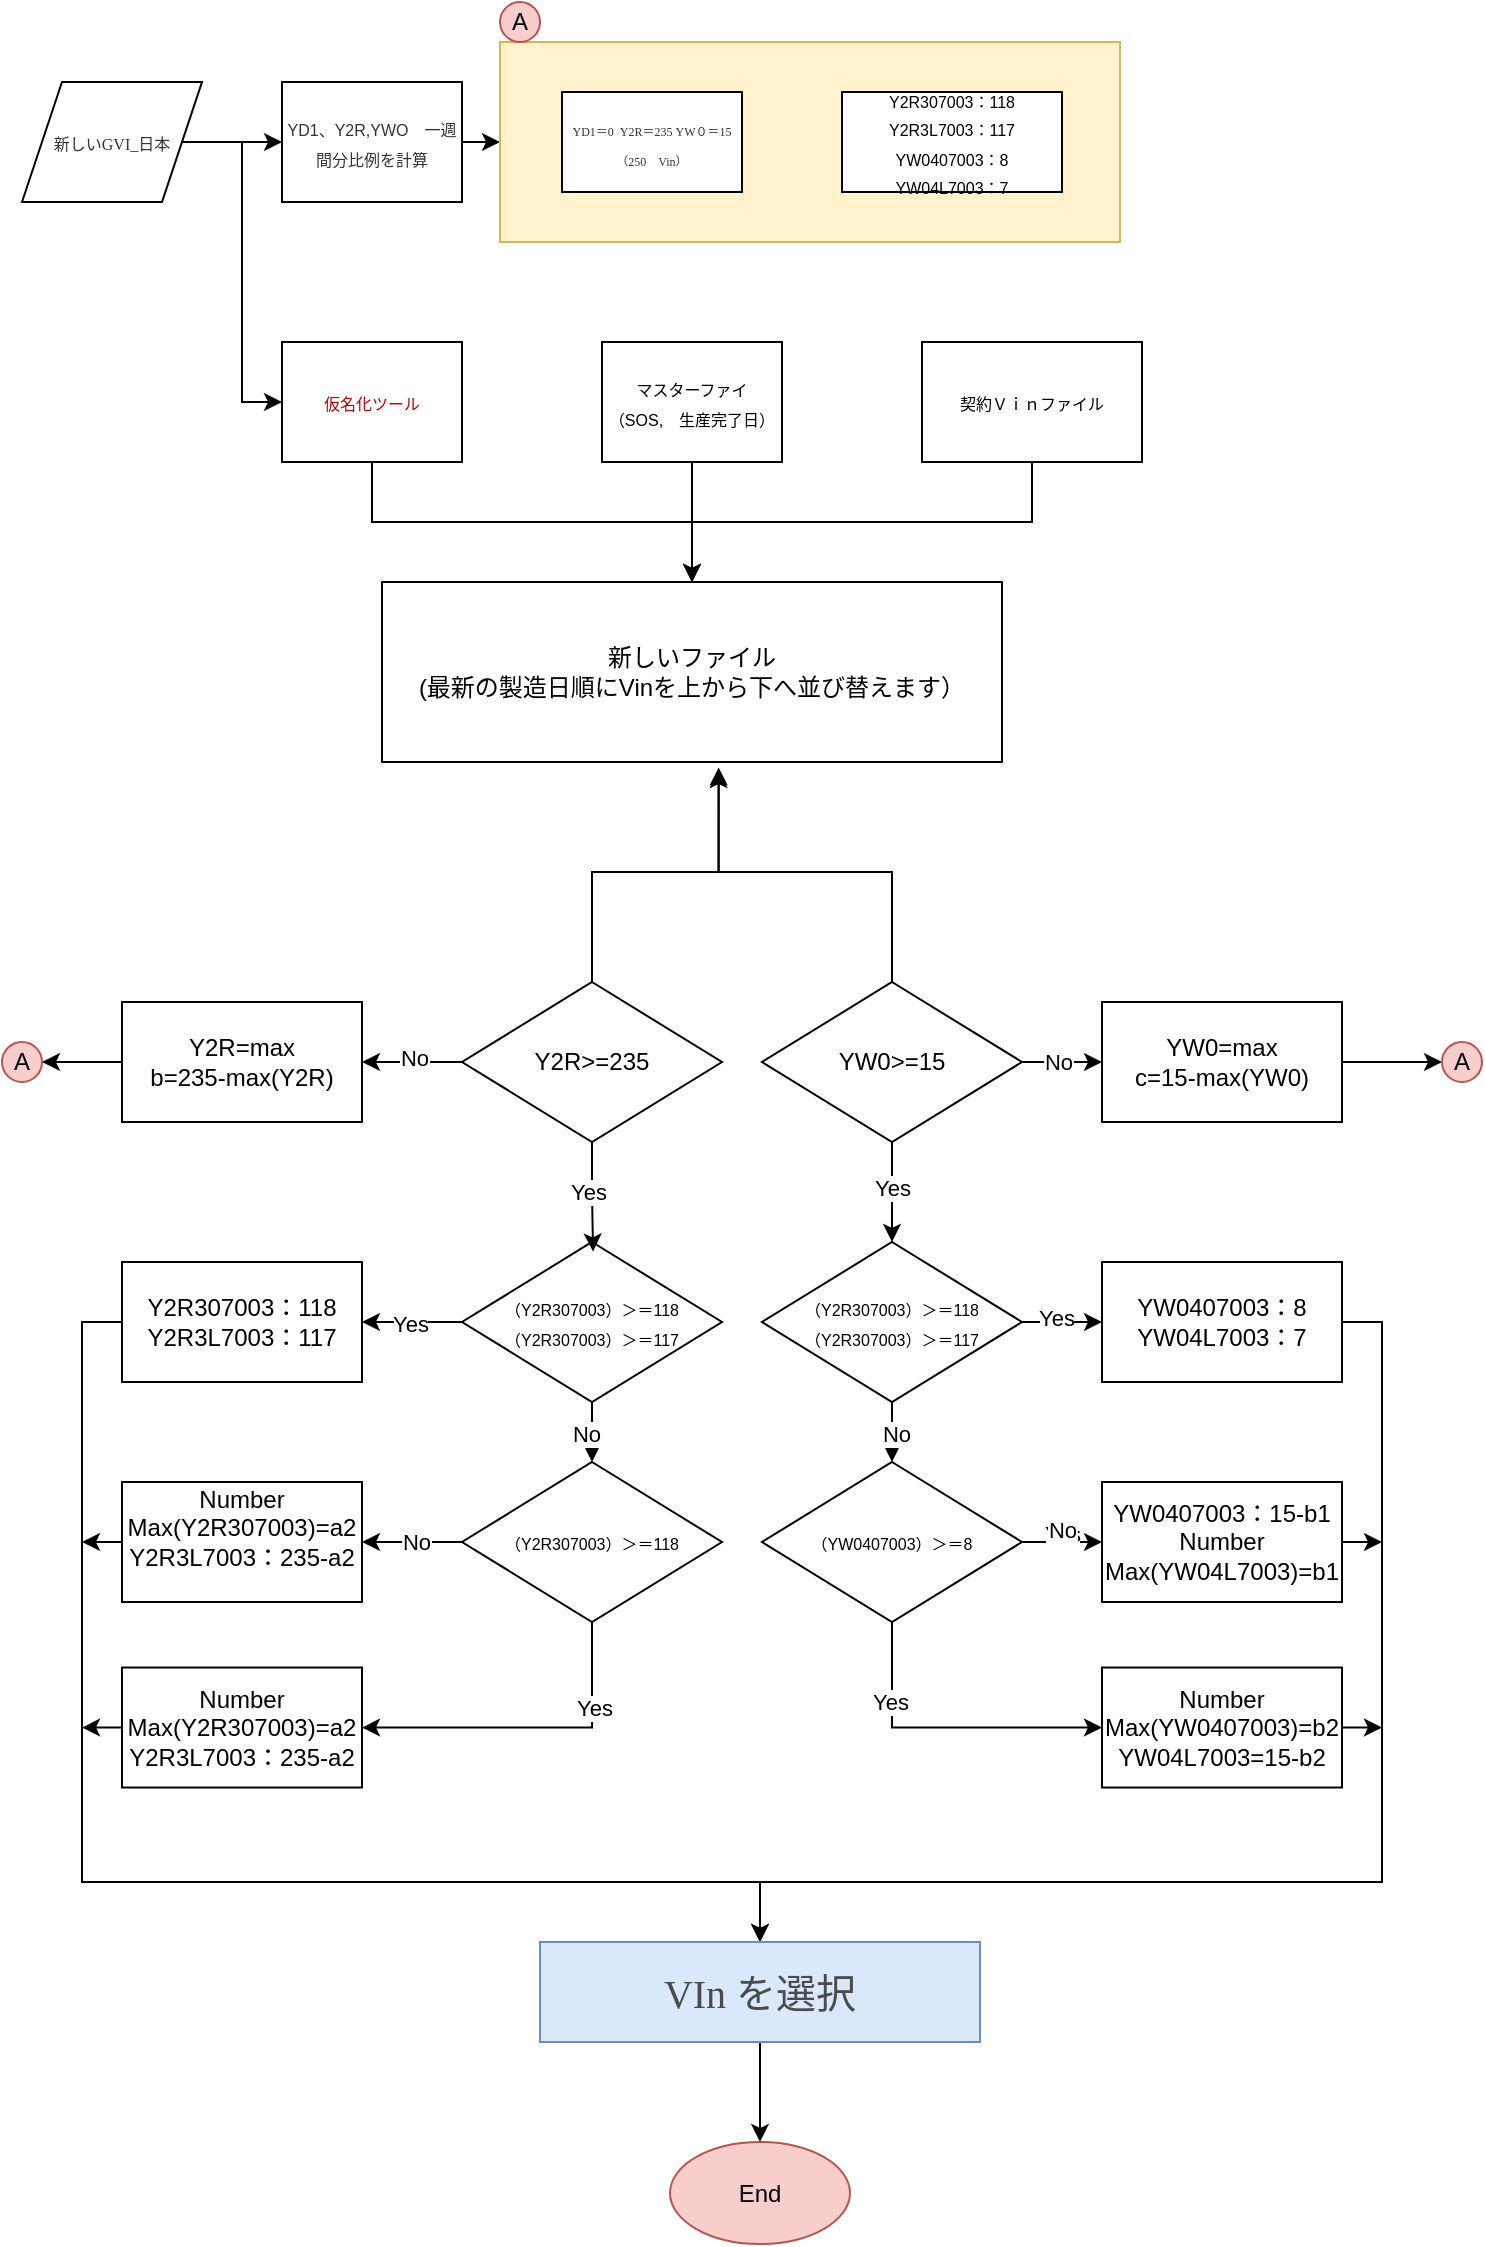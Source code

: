 <mxfile version="24.9.3">
  <diagram id="prtHgNgQTEPvFCAcTncT" name="Page-1">
    <mxGraphModel dx="989" dy="597" grid="1" gridSize="10" guides="1" tooltips="1" connect="1" arrows="1" fold="1" page="1" pageScale="1" pageWidth="827" pageHeight="1169" math="0" shadow="0">
      <root>
        <mxCell id="0" />
        <mxCell id="1" parent="0" />
        <mxCell id="XAqr80cx_UROCdp8eu2B-40" style="edgeStyle=orthogonalEdgeStyle;rounded=0;orthogonalLoop=1;jettySize=auto;html=1;exitX=1;exitY=0.5;exitDx=0;exitDy=0;entryX=0;entryY=0.5;entryDx=0;entryDy=0;" edge="1" parent="1" source="XAqr80cx_UROCdp8eu2B-3" target="XAqr80cx_UROCdp8eu2B-4">
          <mxGeometry relative="1" as="geometry" />
        </mxCell>
        <mxCell id="XAqr80cx_UROCdp8eu2B-42" style="edgeStyle=orthogonalEdgeStyle;rounded=0;orthogonalLoop=1;jettySize=auto;html=1;exitX=1;exitY=0.5;exitDx=0;exitDy=0;entryX=0;entryY=0.5;entryDx=0;entryDy=0;" edge="1" parent="1" source="XAqr80cx_UROCdp8eu2B-3" target="XAqr80cx_UROCdp8eu2B-11">
          <mxGeometry relative="1" as="geometry" />
        </mxCell>
        <mxCell id="XAqr80cx_UROCdp8eu2B-3" value="&lt;p data-pm-slice=&quot;1 1 [&amp;quot;tiptapChildEditor&amp;quot;,{&amp;quot;id&amp;quot;:&amp;quot;6178e4e1-38f4-4a3a-aa47-2137c63f4f08&amp;quot;,&amp;quot;entityid&amp;quot;:&amp;quot;&amp;quot;,&amp;quot;shapeId&amp;quot;:&amp;quot;ghHZQRfsKGh&amp;quot;,&amp;quot;textId&amp;quot;:&amp;quot;identifier&amp;quot;}]&quot; dir=&quot;ltr&quot;&gt;&lt;span style=&quot;color: rgba(0, 0, 0, 0.8); font-family: noto_regular;&quot;&gt;&lt;font style=&quot;font-size: 8px;&quot;&gt;新しいGVI_日本&lt;/font&gt;&lt;/span&gt;&lt;/p&gt;" style="shape=parallelogram;perimeter=parallelogramPerimeter;whiteSpace=wrap;html=1;fixedSize=1;" vertex="1" parent="1">
          <mxGeometry x="20" y="70" width="90" height="60" as="geometry" />
        </mxCell>
        <mxCell id="XAqr80cx_UROCdp8eu2B-41" style="edgeStyle=orthogonalEdgeStyle;rounded=0;orthogonalLoop=1;jettySize=auto;html=1;exitX=1;exitY=0.5;exitDx=0;exitDy=0;entryX=0;entryY=0.5;entryDx=0;entryDy=0;" edge="1" parent="1" source="XAqr80cx_UROCdp8eu2B-4" target="XAqr80cx_UROCdp8eu2B-21">
          <mxGeometry relative="1" as="geometry" />
        </mxCell>
        <mxCell id="XAqr80cx_UROCdp8eu2B-4" value="&lt;p dir=&quot;ltr&quot; style=&quot;text-align: center&quot;&gt;&lt;span style=&quot;color: rgba(0, 0, 0, 0.8); font-family: arial, helvetica, sans-serif;&quot;&gt;&lt;font style=&quot;font-size: 8px;&quot;&gt;YD1、Y2R,YWO　&lt;/font&gt;&lt;/span&gt;&lt;span style=&quot;font-size: 8px; color: rgba(0, 0, 0, 0.8); font-family: arial, helvetica, sans-serif; background-color: initial;&quot;&gt;一週間分&lt;/span&gt;&lt;span style=&quot;font-size: 8px; color: rgba(0, 0, 0, 0.8); font-family: arial, helvetica, sans-serif; background-color: initial;&quot;&gt;比例を計算&lt;/span&gt;&lt;/p&gt;" style="rounded=0;whiteSpace=wrap;html=1;" vertex="1" parent="1">
          <mxGeometry x="150" y="70" width="90" height="60" as="geometry" />
        </mxCell>
        <mxCell id="XAqr80cx_UROCdp8eu2B-43" style="edgeStyle=orthogonalEdgeStyle;rounded=0;orthogonalLoop=1;jettySize=auto;html=1;exitX=0.5;exitY=1;exitDx=0;exitDy=0;entryX=0.5;entryY=0;entryDx=0;entryDy=0;" edge="1" parent="1" source="XAqr80cx_UROCdp8eu2B-11" target="XAqr80cx_UROCdp8eu2B-16">
          <mxGeometry relative="1" as="geometry" />
        </mxCell>
        <mxCell id="XAqr80cx_UROCdp8eu2B-11" value="&lt;p dir=&quot;ltr&quot; style=&quot;text-align: center&quot;&gt;&lt;font face=&quot;arial, helvetica, sans-serif&quot; color=&quot;rgba(0, 0, 0, 0.8)&quot;&gt;&lt;span style=&quot;font-size: 8px;&quot;&gt;仮名化ツール&lt;/span&gt;&lt;/font&gt;&lt;br&gt;&lt;/p&gt;" style="rounded=0;whiteSpace=wrap;html=1;" vertex="1" parent="1">
          <mxGeometry x="150" y="200" width="90" height="60" as="geometry" />
        </mxCell>
        <mxCell id="XAqr80cx_UROCdp8eu2B-45" style="edgeStyle=orthogonalEdgeStyle;rounded=0;orthogonalLoop=1;jettySize=auto;html=1;exitX=0.5;exitY=1;exitDx=0;exitDy=0;entryX=0.5;entryY=0;entryDx=0;entryDy=0;" edge="1" parent="1" source="XAqr80cx_UROCdp8eu2B-13" target="XAqr80cx_UROCdp8eu2B-16">
          <mxGeometry relative="1" as="geometry" />
        </mxCell>
        <mxCell id="XAqr80cx_UROCdp8eu2B-13" value="&lt;p dir=&quot;ltr&quot; style=&quot;text-align: left;&quot;&gt;&lt;span style=&quot;font-size: 8px;&quot;&gt;契約Ｖｉｎファイル&lt;/span&gt;&lt;br&gt;&lt;/p&gt;" style="rounded=0;whiteSpace=wrap;html=1;" vertex="1" parent="1">
          <mxGeometry x="470" y="200" width="110" height="60" as="geometry" />
        </mxCell>
        <mxCell id="XAqr80cx_UROCdp8eu2B-44" style="edgeStyle=orthogonalEdgeStyle;rounded=0;orthogonalLoop=1;jettySize=auto;html=1;exitX=0.5;exitY=1;exitDx=0;exitDy=0;entryX=0.5;entryY=0;entryDx=0;entryDy=0;" edge="1" parent="1" source="XAqr80cx_UROCdp8eu2B-15" target="XAqr80cx_UROCdp8eu2B-16">
          <mxGeometry relative="1" as="geometry" />
        </mxCell>
        <mxCell id="XAqr80cx_UROCdp8eu2B-15" value="&lt;p dir=&quot;ltr&quot; style=&quot;text-align: center&quot;&gt;&lt;font style=&quot;font-size: 8px;&quot;&gt;&lt;span style=&quot;text-align: left;&quot;&gt;マスターファイ&lt;/span&gt;&lt;br style=&quot;padding: 0px; margin: 0px; text-align: left;&quot;&gt;&lt;span style=&quot;text-align: left;&quot;&gt;（SOS,　生産完了日）&lt;/span&gt;&lt;/font&gt;&lt;br&gt;&lt;/p&gt;" style="rounded=0;whiteSpace=wrap;html=1;" vertex="1" parent="1">
          <mxGeometry x="310" y="200" width="90" height="60" as="geometry" />
        </mxCell>
        <mxCell id="XAqr80cx_UROCdp8eu2B-16" value="&lt;div&gt;新しいファイル&lt;/div&gt;&lt;div&gt;(最新の製造日順にVinを上から下へ並び替えます）&lt;/div&gt;" style="rounded=0;whiteSpace=wrap;html=1;" vertex="1" parent="1">
          <mxGeometry x="200" y="320" width="310" height="90" as="geometry" />
        </mxCell>
        <mxCell id="XAqr80cx_UROCdp8eu2B-31" style="edgeStyle=orthogonalEdgeStyle;rounded=0;orthogonalLoop=1;jettySize=auto;html=1;exitX=0;exitY=0.5;exitDx=0;exitDy=0;entryX=1;entryY=0.5;entryDx=0;entryDy=0;" edge="1" parent="1" source="XAqr80cx_UROCdp8eu2B-17" target="XAqr80cx_UROCdp8eu2B-18">
          <mxGeometry relative="1" as="geometry" />
        </mxCell>
        <mxCell id="XAqr80cx_UROCdp8eu2B-32" value="No" style="edgeLabel;html=1;align=center;verticalAlign=middle;resizable=0;points=[];" vertex="1" connectable="0" parent="XAqr80cx_UROCdp8eu2B-31">
          <mxGeometry x="-0.019" y="-2" relative="1" as="geometry">
            <mxPoint as="offset" />
          </mxGeometry>
        </mxCell>
        <mxCell id="XAqr80cx_UROCdp8eu2B-17" value="Y2R&amp;gt;=235" style="rhombus;whiteSpace=wrap;html=1;" vertex="1" parent="1">
          <mxGeometry x="240" y="520" width="130" height="80" as="geometry" />
        </mxCell>
        <mxCell id="XAqr80cx_UROCdp8eu2B-35" style="edgeStyle=orthogonalEdgeStyle;rounded=0;orthogonalLoop=1;jettySize=auto;html=1;exitX=0;exitY=0.5;exitDx=0;exitDy=0;entryX=1;entryY=0.5;entryDx=0;entryDy=0;" edge="1" parent="1" source="XAqr80cx_UROCdp8eu2B-18" target="XAqr80cx_UROCdp8eu2B-26">
          <mxGeometry relative="1" as="geometry" />
        </mxCell>
        <mxCell id="XAqr80cx_UROCdp8eu2B-18" value="Y2R=max&lt;div&gt;b=235-max(Y2R)&lt;/div&gt;" style="rounded=0;whiteSpace=wrap;html=1;" vertex="1" parent="1">
          <mxGeometry x="70" y="530" width="120" height="60" as="geometry" />
        </mxCell>
        <mxCell id="XAqr80cx_UROCdp8eu2B-37" style="edgeStyle=orthogonalEdgeStyle;rounded=0;orthogonalLoop=1;jettySize=auto;html=1;exitX=1;exitY=0.5;exitDx=0;exitDy=0;entryX=0;entryY=0.5;entryDx=0;entryDy=0;" edge="1" parent="1" source="XAqr80cx_UROCdp8eu2B-19" target="XAqr80cx_UROCdp8eu2B-20">
          <mxGeometry relative="1" as="geometry" />
        </mxCell>
        <mxCell id="XAqr80cx_UROCdp8eu2B-39" value="No" style="edgeLabel;html=1;align=center;verticalAlign=middle;resizable=0;points=[];" vertex="1" connectable="0" parent="XAqr80cx_UROCdp8eu2B-37">
          <mxGeometry x="-0.088" relative="1" as="geometry">
            <mxPoint as="offset" />
          </mxGeometry>
        </mxCell>
        <mxCell id="XAqr80cx_UROCdp8eu2B-66" style="edgeStyle=orthogonalEdgeStyle;rounded=0;orthogonalLoop=1;jettySize=auto;html=1;exitX=0.5;exitY=1;exitDx=0;exitDy=0;entryX=0.5;entryY=0;entryDx=0;entryDy=0;" edge="1" parent="1" source="XAqr80cx_UROCdp8eu2B-19" target="XAqr80cx_UROCdp8eu2B-47">
          <mxGeometry relative="1" as="geometry" />
        </mxCell>
        <mxCell id="XAqr80cx_UROCdp8eu2B-67" value="Yes" style="edgeLabel;html=1;align=center;verticalAlign=middle;resizable=0;points=[];" vertex="1" connectable="0" parent="XAqr80cx_UROCdp8eu2B-66">
          <mxGeometry x="-0.108" relative="1" as="geometry">
            <mxPoint as="offset" />
          </mxGeometry>
        </mxCell>
        <mxCell id="XAqr80cx_UROCdp8eu2B-19" value="YW0&amp;gt;=15" style="rhombus;whiteSpace=wrap;html=1;" vertex="1" parent="1">
          <mxGeometry x="390" y="520" width="130" height="80" as="geometry" />
        </mxCell>
        <mxCell id="XAqr80cx_UROCdp8eu2B-36" style="edgeStyle=orthogonalEdgeStyle;rounded=0;orthogonalLoop=1;jettySize=auto;html=1;exitX=1;exitY=0.5;exitDx=0;exitDy=0;entryX=0;entryY=0.5;entryDx=0;entryDy=0;" edge="1" parent="1" source="XAqr80cx_UROCdp8eu2B-20" target="XAqr80cx_UROCdp8eu2B-27">
          <mxGeometry relative="1" as="geometry" />
        </mxCell>
        <mxCell id="XAqr80cx_UROCdp8eu2B-20" value="YW0=max&lt;div&gt;c=15-max(YW0)&lt;/div&gt;" style="rounded=0;whiteSpace=wrap;html=1;" vertex="1" parent="1">
          <mxGeometry x="560" y="530" width="120" height="60" as="geometry" />
        </mxCell>
        <mxCell id="XAqr80cx_UROCdp8eu2B-24" value="" style="group" vertex="1" connectable="0" parent="1">
          <mxGeometry x="259" y="50" width="310" height="100" as="geometry" />
        </mxCell>
        <mxCell id="XAqr80cx_UROCdp8eu2B-21" value="" style="rounded=0;whiteSpace=wrap;html=1;fillColor=#fff2cc;strokeColor=#d6b656;" vertex="1" parent="XAqr80cx_UROCdp8eu2B-24">
          <mxGeometry width="310" height="100" as="geometry" />
        </mxCell>
        <mxCell id="XAqr80cx_UROCdp8eu2B-22" value="&lt;p dir=&quot;ltr&quot; style=&quot;text-align: center&quot;&gt;&lt;span style=&quot;font-size: 8px; text-align: left;&quot;&gt;Y2R307003：118&lt;/span&gt;&lt;br style=&quot;padding: 0px; margin: 0px; font-size: 8px; text-align: left;&quot;&gt;&lt;span style=&quot;font-size: 8px; text-align: left;&quot;&gt;Y2R3L7003：117&lt;/span&gt;&lt;br style=&quot;padding: 0px; margin: 0px; font-size: 8px; text-align: left;&quot;&gt;&lt;span style=&quot;font-size: 8px; text-align: left;&quot;&gt;YW0407003：8&lt;/span&gt;&lt;br style=&quot;padding: 0px; margin: 0px; font-size: 8px; text-align: left;&quot;&gt;&lt;span style=&quot;font-size: 8px; text-align: left;&quot;&gt;YW04L7003：7&lt;/span&gt;&lt;br&gt;&lt;/p&gt;" style="rounded=0;whiteSpace=wrap;html=1;" vertex="1" parent="XAqr80cx_UROCdp8eu2B-24">
          <mxGeometry x="171" y="25" width="110" height="50" as="geometry" />
        </mxCell>
        <mxCell id="XAqr80cx_UROCdp8eu2B-23" value="&lt;p dir=&quot;ltr&quot; style=&quot;text-align: center&quot;&gt;&lt;font style=&quot;font-size: 6px;&quot;&gt;&lt;span style=&quot;color: rgba(0, 0, 0, 0.8); font-family: noto_regular;&quot;&gt;YD1＝0&amp;nbsp;&amp;nbsp;&lt;/span&gt;&lt;span style=&quot;background-color: initial; color: rgba(0, 0, 0, 0.8); font-family: noto_regular;&quot;&gt;Y2R＝235&amp;nbsp;&lt;/span&gt;&lt;/font&gt;&lt;span style=&quot;font-size: 6px; background-color: initial; color: rgba(0, 0, 0, 0.8); font-family: noto_regular;&quot;&gt;YW０＝15&lt;/span&gt;&lt;span style=&quot;font-size: 6px; background-color: initial; color: rgba(0, 0, 0, 0.8); font-family: noto_regular;&quot;&gt;（250　Vin）&lt;/span&gt;&lt;/p&gt;" style="rounded=0;whiteSpace=wrap;html=1;" vertex="1" parent="XAqr80cx_UROCdp8eu2B-24">
          <mxGeometry x="31" y="25" width="90" height="50" as="geometry" />
        </mxCell>
        <mxCell id="XAqr80cx_UROCdp8eu2B-25" value="A" style="ellipse;whiteSpace=wrap;html=1;aspect=fixed;fillColor=#f8cecc;strokeColor=#b85450;" vertex="1" parent="1">
          <mxGeometry x="259" y="30" width="20" height="20" as="geometry" />
        </mxCell>
        <mxCell id="XAqr80cx_UROCdp8eu2B-26" value="A" style="ellipse;whiteSpace=wrap;html=1;aspect=fixed;fillColor=#f8cecc;strokeColor=#b85450;" vertex="1" parent="1">
          <mxGeometry x="10" y="550" width="20" height="20" as="geometry" />
        </mxCell>
        <mxCell id="XAqr80cx_UROCdp8eu2B-27" value="A" style="ellipse;whiteSpace=wrap;html=1;aspect=fixed;fillColor=#f8cecc;strokeColor=#b85450;" vertex="1" parent="1">
          <mxGeometry x="730" y="550" width="20" height="20" as="geometry" />
        </mxCell>
        <mxCell id="XAqr80cx_UROCdp8eu2B-33" style="edgeStyle=orthogonalEdgeStyle;rounded=0;orthogonalLoop=1;jettySize=auto;html=1;exitX=0.5;exitY=0;exitDx=0;exitDy=0;entryX=0.543;entryY=1.045;entryDx=0;entryDy=0;entryPerimeter=0;" edge="1" parent="1" source="XAqr80cx_UROCdp8eu2B-17" target="XAqr80cx_UROCdp8eu2B-16">
          <mxGeometry relative="1" as="geometry" />
        </mxCell>
        <mxCell id="XAqr80cx_UROCdp8eu2B-34" style="edgeStyle=orthogonalEdgeStyle;rounded=0;orthogonalLoop=1;jettySize=auto;html=1;exitX=0.5;exitY=0;exitDx=0;exitDy=0;entryX=0.543;entryY=1.03;entryDx=0;entryDy=0;entryPerimeter=0;" edge="1" parent="1" source="XAqr80cx_UROCdp8eu2B-19" target="XAqr80cx_UROCdp8eu2B-16">
          <mxGeometry relative="1" as="geometry" />
        </mxCell>
        <mxCell id="XAqr80cx_UROCdp8eu2B-58" style="edgeStyle=orthogonalEdgeStyle;rounded=0;orthogonalLoop=1;jettySize=auto;html=1;exitX=0;exitY=0.5;exitDx=0;exitDy=0;entryX=1;entryY=0.5;entryDx=0;entryDy=0;" edge="1" parent="1" source="XAqr80cx_UROCdp8eu2B-46" target="XAqr80cx_UROCdp8eu2B-49">
          <mxGeometry relative="1" as="geometry" />
        </mxCell>
        <mxCell id="XAqr80cx_UROCdp8eu2B-59" value="Yes" style="edgeLabel;html=1;align=center;verticalAlign=middle;resizable=0;points=[];" vertex="1" connectable="0" parent="XAqr80cx_UROCdp8eu2B-58">
          <mxGeometry x="0.05" y="1" relative="1" as="geometry">
            <mxPoint as="offset" />
          </mxGeometry>
        </mxCell>
        <mxCell id="XAqr80cx_UROCdp8eu2B-60" style="edgeStyle=orthogonalEdgeStyle;rounded=0;orthogonalLoop=1;jettySize=auto;html=1;exitX=0.5;exitY=1;exitDx=0;exitDy=0;entryX=0.5;entryY=0;entryDx=0;entryDy=0;" edge="1" parent="1" source="XAqr80cx_UROCdp8eu2B-46" target="XAqr80cx_UROCdp8eu2B-48">
          <mxGeometry relative="1" as="geometry" />
        </mxCell>
        <mxCell id="XAqr80cx_UROCdp8eu2B-61" value="No" style="edgeLabel;html=1;align=center;verticalAlign=middle;resizable=0;points=[];" vertex="1" connectable="0" parent="XAqr80cx_UROCdp8eu2B-60">
          <mxGeometry x="0.054" y="-3" relative="1" as="geometry">
            <mxPoint as="offset" />
          </mxGeometry>
        </mxCell>
        <mxCell id="XAqr80cx_UROCdp8eu2B-46" value="&lt;div&gt;&lt;font style=&quot;font-size: 8px;&quot;&gt;（Y2R307003）＞＝118&lt;/font&gt;&lt;/div&gt;&lt;div&gt;&lt;font style=&quot;font-size: 8px;&quot;&gt;（Y2R307003）＞＝117&lt;/font&gt;&lt;/div&gt;" style="rhombus;whiteSpace=wrap;html=1;" vertex="1" parent="1">
          <mxGeometry x="240" y="650" width="130" height="80" as="geometry" />
        </mxCell>
        <mxCell id="XAqr80cx_UROCdp8eu2B-68" style="edgeStyle=orthogonalEdgeStyle;rounded=0;orthogonalLoop=1;jettySize=auto;html=1;exitX=1;exitY=0.5;exitDx=0;exitDy=0;entryX=0;entryY=0.5;entryDx=0;entryDy=0;" edge="1" parent="1" source="XAqr80cx_UROCdp8eu2B-47" target="XAqr80cx_UROCdp8eu2B-51">
          <mxGeometry relative="1" as="geometry" />
        </mxCell>
        <mxCell id="XAqr80cx_UROCdp8eu2B-69" value="Yes" style="edgeLabel;html=1;align=center;verticalAlign=middle;resizable=0;points=[];" vertex="1" connectable="0" parent="XAqr80cx_UROCdp8eu2B-68">
          <mxGeometry x="-0.14" y="2" relative="1" as="geometry">
            <mxPoint as="offset" />
          </mxGeometry>
        </mxCell>
        <mxCell id="XAqr80cx_UROCdp8eu2B-70" style="edgeStyle=orthogonalEdgeStyle;rounded=0;orthogonalLoop=1;jettySize=auto;html=1;exitX=0.5;exitY=1;exitDx=0;exitDy=0;entryX=0.5;entryY=0;entryDx=0;entryDy=0;" edge="1" parent="1" source="XAqr80cx_UROCdp8eu2B-47" target="XAqr80cx_UROCdp8eu2B-53">
          <mxGeometry relative="1" as="geometry" />
        </mxCell>
        <mxCell id="XAqr80cx_UROCdp8eu2B-71" value="No" style="edgeLabel;html=1;align=center;verticalAlign=middle;resizable=0;points=[];" vertex="1" connectable="0" parent="XAqr80cx_UROCdp8eu2B-70">
          <mxGeometry x="0.054" y="2" relative="1" as="geometry">
            <mxPoint as="offset" />
          </mxGeometry>
        </mxCell>
        <mxCell id="XAqr80cx_UROCdp8eu2B-47" value="&lt;div&gt;&lt;font style=&quot;font-size: 8px;&quot;&gt;（Y2R307003）＞＝118&lt;/font&gt;&lt;/div&gt;&lt;div&gt;&lt;font style=&quot;font-size: 8px;&quot;&gt;（Y2R307003）＞＝117&lt;/font&gt;&lt;/div&gt;" style="rhombus;whiteSpace=wrap;html=1;" vertex="1" parent="1">
          <mxGeometry x="390" y="650" width="130" height="80" as="geometry" />
        </mxCell>
        <mxCell id="XAqr80cx_UROCdp8eu2B-62" style="edgeStyle=orthogonalEdgeStyle;rounded=0;orthogonalLoop=1;jettySize=auto;html=1;exitX=0;exitY=0.5;exitDx=0;exitDy=0;entryX=1;entryY=0.5;entryDx=0;entryDy=0;" edge="1" parent="1" source="XAqr80cx_UROCdp8eu2B-48" target="XAqr80cx_UROCdp8eu2B-50">
          <mxGeometry relative="1" as="geometry" />
        </mxCell>
        <mxCell id="XAqr80cx_UROCdp8eu2B-63" value="No" style="edgeLabel;html=1;align=center;verticalAlign=middle;resizable=0;points=[];" vertex="1" connectable="0" parent="XAqr80cx_UROCdp8eu2B-62">
          <mxGeometry x="-0.088" relative="1" as="geometry">
            <mxPoint as="offset" />
          </mxGeometry>
        </mxCell>
        <mxCell id="XAqr80cx_UROCdp8eu2B-64" style="edgeStyle=orthogonalEdgeStyle;rounded=0;orthogonalLoop=1;jettySize=auto;html=1;exitX=0.5;exitY=1;exitDx=0;exitDy=0;entryX=1;entryY=0.5;entryDx=0;entryDy=0;" edge="1" parent="1" source="XAqr80cx_UROCdp8eu2B-48" target="XAqr80cx_UROCdp8eu2B-55">
          <mxGeometry relative="1" as="geometry" />
        </mxCell>
        <mxCell id="XAqr80cx_UROCdp8eu2B-65" value="Yes" style="edgeLabel;html=1;align=center;verticalAlign=middle;resizable=0;points=[];" vertex="1" connectable="0" parent="XAqr80cx_UROCdp8eu2B-64">
          <mxGeometry x="-0.49" y="1" relative="1" as="geometry">
            <mxPoint as="offset" />
          </mxGeometry>
        </mxCell>
        <mxCell id="XAqr80cx_UROCdp8eu2B-48" value="&lt;span style=&quot;font-size: 8px;&quot;&gt;（Y2R307003）＞＝118&lt;/span&gt;" style="rhombus;whiteSpace=wrap;html=1;" vertex="1" parent="1">
          <mxGeometry x="240" y="760" width="130" height="80" as="geometry" />
        </mxCell>
        <mxCell id="XAqr80cx_UROCdp8eu2B-81" style="edgeStyle=orthogonalEdgeStyle;rounded=0;orthogonalLoop=1;jettySize=auto;html=1;exitX=0;exitY=0.5;exitDx=0;exitDy=0;entryX=0.5;entryY=0;entryDx=0;entryDy=0;" edge="1" parent="1" source="XAqr80cx_UROCdp8eu2B-49" target="XAqr80cx_UROCdp8eu2B-77">
          <mxGeometry relative="1" as="geometry">
            <Array as="points">
              <mxPoint x="50" y="690" />
              <mxPoint x="50" y="970" />
              <mxPoint x="389" y="970" />
            </Array>
          </mxGeometry>
        </mxCell>
        <mxCell id="XAqr80cx_UROCdp8eu2B-49" value="&lt;div&gt;Y2R307003：118&lt;/div&gt;&lt;div&gt;Y2R3L7003：117&lt;/div&gt;" style="rounded=0;whiteSpace=wrap;html=1;" vertex="1" parent="1">
          <mxGeometry x="70" y="660" width="120" height="60" as="geometry" />
        </mxCell>
        <mxCell id="XAqr80cx_UROCdp8eu2B-82" style="edgeStyle=orthogonalEdgeStyle;rounded=0;orthogonalLoop=1;jettySize=auto;html=1;exitX=0;exitY=0.5;exitDx=0;exitDy=0;" edge="1" parent="1" source="XAqr80cx_UROCdp8eu2B-50">
          <mxGeometry relative="1" as="geometry">
            <mxPoint x="50" y="800.241" as="targetPoint" />
          </mxGeometry>
        </mxCell>
        <mxCell id="XAqr80cx_UROCdp8eu2B-50" value="&lt;div&gt;Number Max(Y2R307003)=a2&lt;/div&gt;&lt;div&gt;Y2R3L7003：235-a2&lt;/div&gt;&lt;div&gt;&lt;br&gt;&lt;/div&gt;" style="rounded=0;whiteSpace=wrap;html=1;" vertex="1" parent="1">
          <mxGeometry x="70" y="770" width="120" height="60" as="geometry" />
        </mxCell>
        <mxCell id="XAqr80cx_UROCdp8eu2B-78" style="edgeStyle=orthogonalEdgeStyle;rounded=0;orthogonalLoop=1;jettySize=auto;html=1;exitX=1;exitY=0.5;exitDx=0;exitDy=0;" edge="1" parent="1" source="XAqr80cx_UROCdp8eu2B-51" target="XAqr80cx_UROCdp8eu2B-77">
          <mxGeometry relative="1" as="geometry">
            <Array as="points">
              <mxPoint x="700" y="690" />
              <mxPoint x="700" y="970" />
              <mxPoint x="389" y="970" />
            </Array>
          </mxGeometry>
        </mxCell>
        <mxCell id="XAqr80cx_UROCdp8eu2B-51" value="&lt;div&gt;YW0407003：8&lt;/div&gt;&lt;div&gt;YW04L7003：7&lt;/div&gt;" style="rounded=0;whiteSpace=wrap;html=1;" vertex="1" parent="1">
          <mxGeometry x="560" y="660" width="120" height="60" as="geometry" />
        </mxCell>
        <mxCell id="XAqr80cx_UROCdp8eu2B-79" style="edgeStyle=orthogonalEdgeStyle;rounded=0;orthogonalLoop=1;jettySize=auto;html=1;exitX=1;exitY=0.5;exitDx=0;exitDy=0;" edge="1" parent="1" source="XAqr80cx_UROCdp8eu2B-52">
          <mxGeometry relative="1" as="geometry">
            <mxPoint x="700.0" y="800.241" as="targetPoint" />
          </mxGeometry>
        </mxCell>
        <mxCell id="XAqr80cx_UROCdp8eu2B-52" value="&lt;div&gt;YW0407003：15-b1&lt;/div&gt;&lt;div&gt;Number Max(YW04L7003)=b1&lt;/div&gt;" style="rounded=0;whiteSpace=wrap;html=1;" vertex="1" parent="1">
          <mxGeometry x="560" y="770" width="120" height="60" as="geometry" />
        </mxCell>
        <mxCell id="XAqr80cx_UROCdp8eu2B-72" style="edgeStyle=orthogonalEdgeStyle;rounded=0;orthogonalLoop=1;jettySize=auto;html=1;exitX=1;exitY=0.5;exitDx=0;exitDy=0;entryX=0;entryY=0.5;entryDx=0;entryDy=0;" edge="1" parent="1" source="XAqr80cx_UROCdp8eu2B-53" target="XAqr80cx_UROCdp8eu2B-52">
          <mxGeometry relative="1" as="geometry" />
        </mxCell>
        <mxCell id="XAqr80cx_UROCdp8eu2B-73" value="Yes" style="edgeLabel;html=1;align=center;verticalAlign=middle;resizable=0;points=[];" vertex="1" connectable="0" parent="XAqr80cx_UROCdp8eu2B-72">
          <mxGeometry x="-0.036" y="4" relative="1" as="geometry">
            <mxPoint as="offset" />
          </mxGeometry>
        </mxCell>
        <mxCell id="XAqr80cx_UROCdp8eu2B-76" value="No" style="edgeLabel;html=1;align=center;verticalAlign=middle;resizable=0;points=[];" vertex="1" connectable="0" parent="XAqr80cx_UROCdp8eu2B-72">
          <mxGeometry x="-0.002" y="6" relative="1" as="geometry">
            <mxPoint as="offset" />
          </mxGeometry>
        </mxCell>
        <mxCell id="XAqr80cx_UROCdp8eu2B-74" style="edgeStyle=orthogonalEdgeStyle;rounded=0;orthogonalLoop=1;jettySize=auto;html=1;exitX=0.5;exitY=1;exitDx=0;exitDy=0;entryX=0;entryY=0.5;entryDx=0;entryDy=0;" edge="1" parent="1" source="XAqr80cx_UROCdp8eu2B-53" target="XAqr80cx_UROCdp8eu2B-54">
          <mxGeometry relative="1" as="geometry" />
        </mxCell>
        <mxCell id="XAqr80cx_UROCdp8eu2B-75" value="Yes" style="edgeLabel;html=1;align=center;verticalAlign=middle;resizable=0;points=[];" vertex="1" connectable="0" parent="XAqr80cx_UROCdp8eu2B-74">
          <mxGeometry x="-0.492" y="-1" relative="1" as="geometry">
            <mxPoint as="offset" />
          </mxGeometry>
        </mxCell>
        <mxCell id="XAqr80cx_UROCdp8eu2B-53" value="&lt;span style=&quot;font-size: 8px;&quot;&gt;（YW0407003）＞＝8&lt;/span&gt;" style="rhombus;whiteSpace=wrap;html=1;" vertex="1" parent="1">
          <mxGeometry x="390" y="760" width="130" height="80" as="geometry" />
        </mxCell>
        <mxCell id="XAqr80cx_UROCdp8eu2B-80" style="edgeStyle=orthogonalEdgeStyle;rounded=0;orthogonalLoop=1;jettySize=auto;html=1;exitX=1;exitY=0.5;exitDx=0;exitDy=0;" edge="1" parent="1" source="XAqr80cx_UROCdp8eu2B-54">
          <mxGeometry relative="1" as="geometry">
            <mxPoint x="700.0" y="892.655" as="targetPoint" />
          </mxGeometry>
        </mxCell>
        <mxCell id="XAqr80cx_UROCdp8eu2B-54" value="&lt;div&gt;Number Max(YW0407003)=b2&lt;/div&gt;&lt;div&gt;YW04L7003=15-b2&lt;/div&gt;" style="rounded=0;whiteSpace=wrap;html=1;" vertex="1" parent="1">
          <mxGeometry x="560" y="862.76" width="120" height="60" as="geometry" />
        </mxCell>
        <mxCell id="XAqr80cx_UROCdp8eu2B-83" style="edgeStyle=orthogonalEdgeStyle;rounded=0;orthogonalLoop=1;jettySize=auto;html=1;exitX=0;exitY=0.5;exitDx=0;exitDy=0;" edge="1" parent="1" source="XAqr80cx_UROCdp8eu2B-55">
          <mxGeometry relative="1" as="geometry">
            <mxPoint x="50" y="892.655" as="targetPoint" />
          </mxGeometry>
        </mxCell>
        <mxCell id="XAqr80cx_UROCdp8eu2B-55" value="&lt;div&gt;Number Max(Y2R307003)=a2&lt;/div&gt;&lt;div&gt;Y2R3L7003：235-a2&lt;/div&gt;" style="rounded=0;whiteSpace=wrap;html=1;" vertex="1" parent="1">
          <mxGeometry x="70" y="862.76" width="120" height="60" as="geometry" />
        </mxCell>
        <mxCell id="XAqr80cx_UROCdp8eu2B-56" style="edgeStyle=orthogonalEdgeStyle;rounded=0;orthogonalLoop=1;jettySize=auto;html=1;exitX=0.5;exitY=1;exitDx=0;exitDy=0;entryX=0.504;entryY=0.059;entryDx=0;entryDy=0;entryPerimeter=0;" edge="1" parent="1" source="XAqr80cx_UROCdp8eu2B-17" target="XAqr80cx_UROCdp8eu2B-46">
          <mxGeometry relative="1" as="geometry" />
        </mxCell>
        <mxCell id="XAqr80cx_UROCdp8eu2B-57" value="Yes" style="edgeLabel;html=1;align=center;verticalAlign=middle;resizable=0;points=[];" vertex="1" connectable="0" parent="XAqr80cx_UROCdp8eu2B-56">
          <mxGeometry x="-0.117" y="-2" relative="1" as="geometry">
            <mxPoint as="offset" />
          </mxGeometry>
        </mxCell>
        <mxCell id="XAqr80cx_UROCdp8eu2B-85" style="edgeStyle=orthogonalEdgeStyle;rounded=0;orthogonalLoop=1;jettySize=auto;html=1;exitX=0.5;exitY=1;exitDx=0;exitDy=0;entryX=0.5;entryY=0;entryDx=0;entryDy=0;" edge="1" parent="1" source="XAqr80cx_UROCdp8eu2B-77" target="XAqr80cx_UROCdp8eu2B-84">
          <mxGeometry relative="1" as="geometry" />
        </mxCell>
        <mxCell id="XAqr80cx_UROCdp8eu2B-77" value="&lt;p data-pm-slice=&quot;1 1 [&amp;quot;tiptapChildEditor&amp;quot;,{&amp;quot;id&amp;quot;:&amp;quot;2d44ba41-2159-464f-980d-7a0edf9fa932&amp;quot;,&amp;quot;entityid&amp;quot;:&amp;quot;&amp;quot;,&amp;quot;shapeId&amp;quot;:&amp;quot;gNdb7kO2tqJ&amp;quot;,&amp;quot;textId&amp;quot;:&amp;quot;identifier&amp;quot;}]&quot; dir=&quot;ltr&quot;&gt;&lt;span style=&quot;color: rgb(75, 75, 75); font-family: noto_regular;&quot;&gt;&lt;font style=&quot;font-size: 20px;&quot;&gt;VIn を選択&lt;/font&gt;&lt;/span&gt;&lt;/p&gt;" style="rounded=0;whiteSpace=wrap;html=1;fillColor=#dae8fc;strokeColor=#6c8ebf;" vertex="1" parent="1">
          <mxGeometry x="279" y="1000" width="220" height="50" as="geometry" />
        </mxCell>
        <mxCell id="XAqr80cx_UROCdp8eu2B-84" value="End" style="ellipse;whiteSpace=wrap;html=1;fillColor=#f8cecc;strokeColor=#b85450;" vertex="1" parent="1">
          <mxGeometry x="344" y="1100" width="90" height="51" as="geometry" />
        </mxCell>
      </root>
    </mxGraphModel>
  </diagram>
</mxfile>
